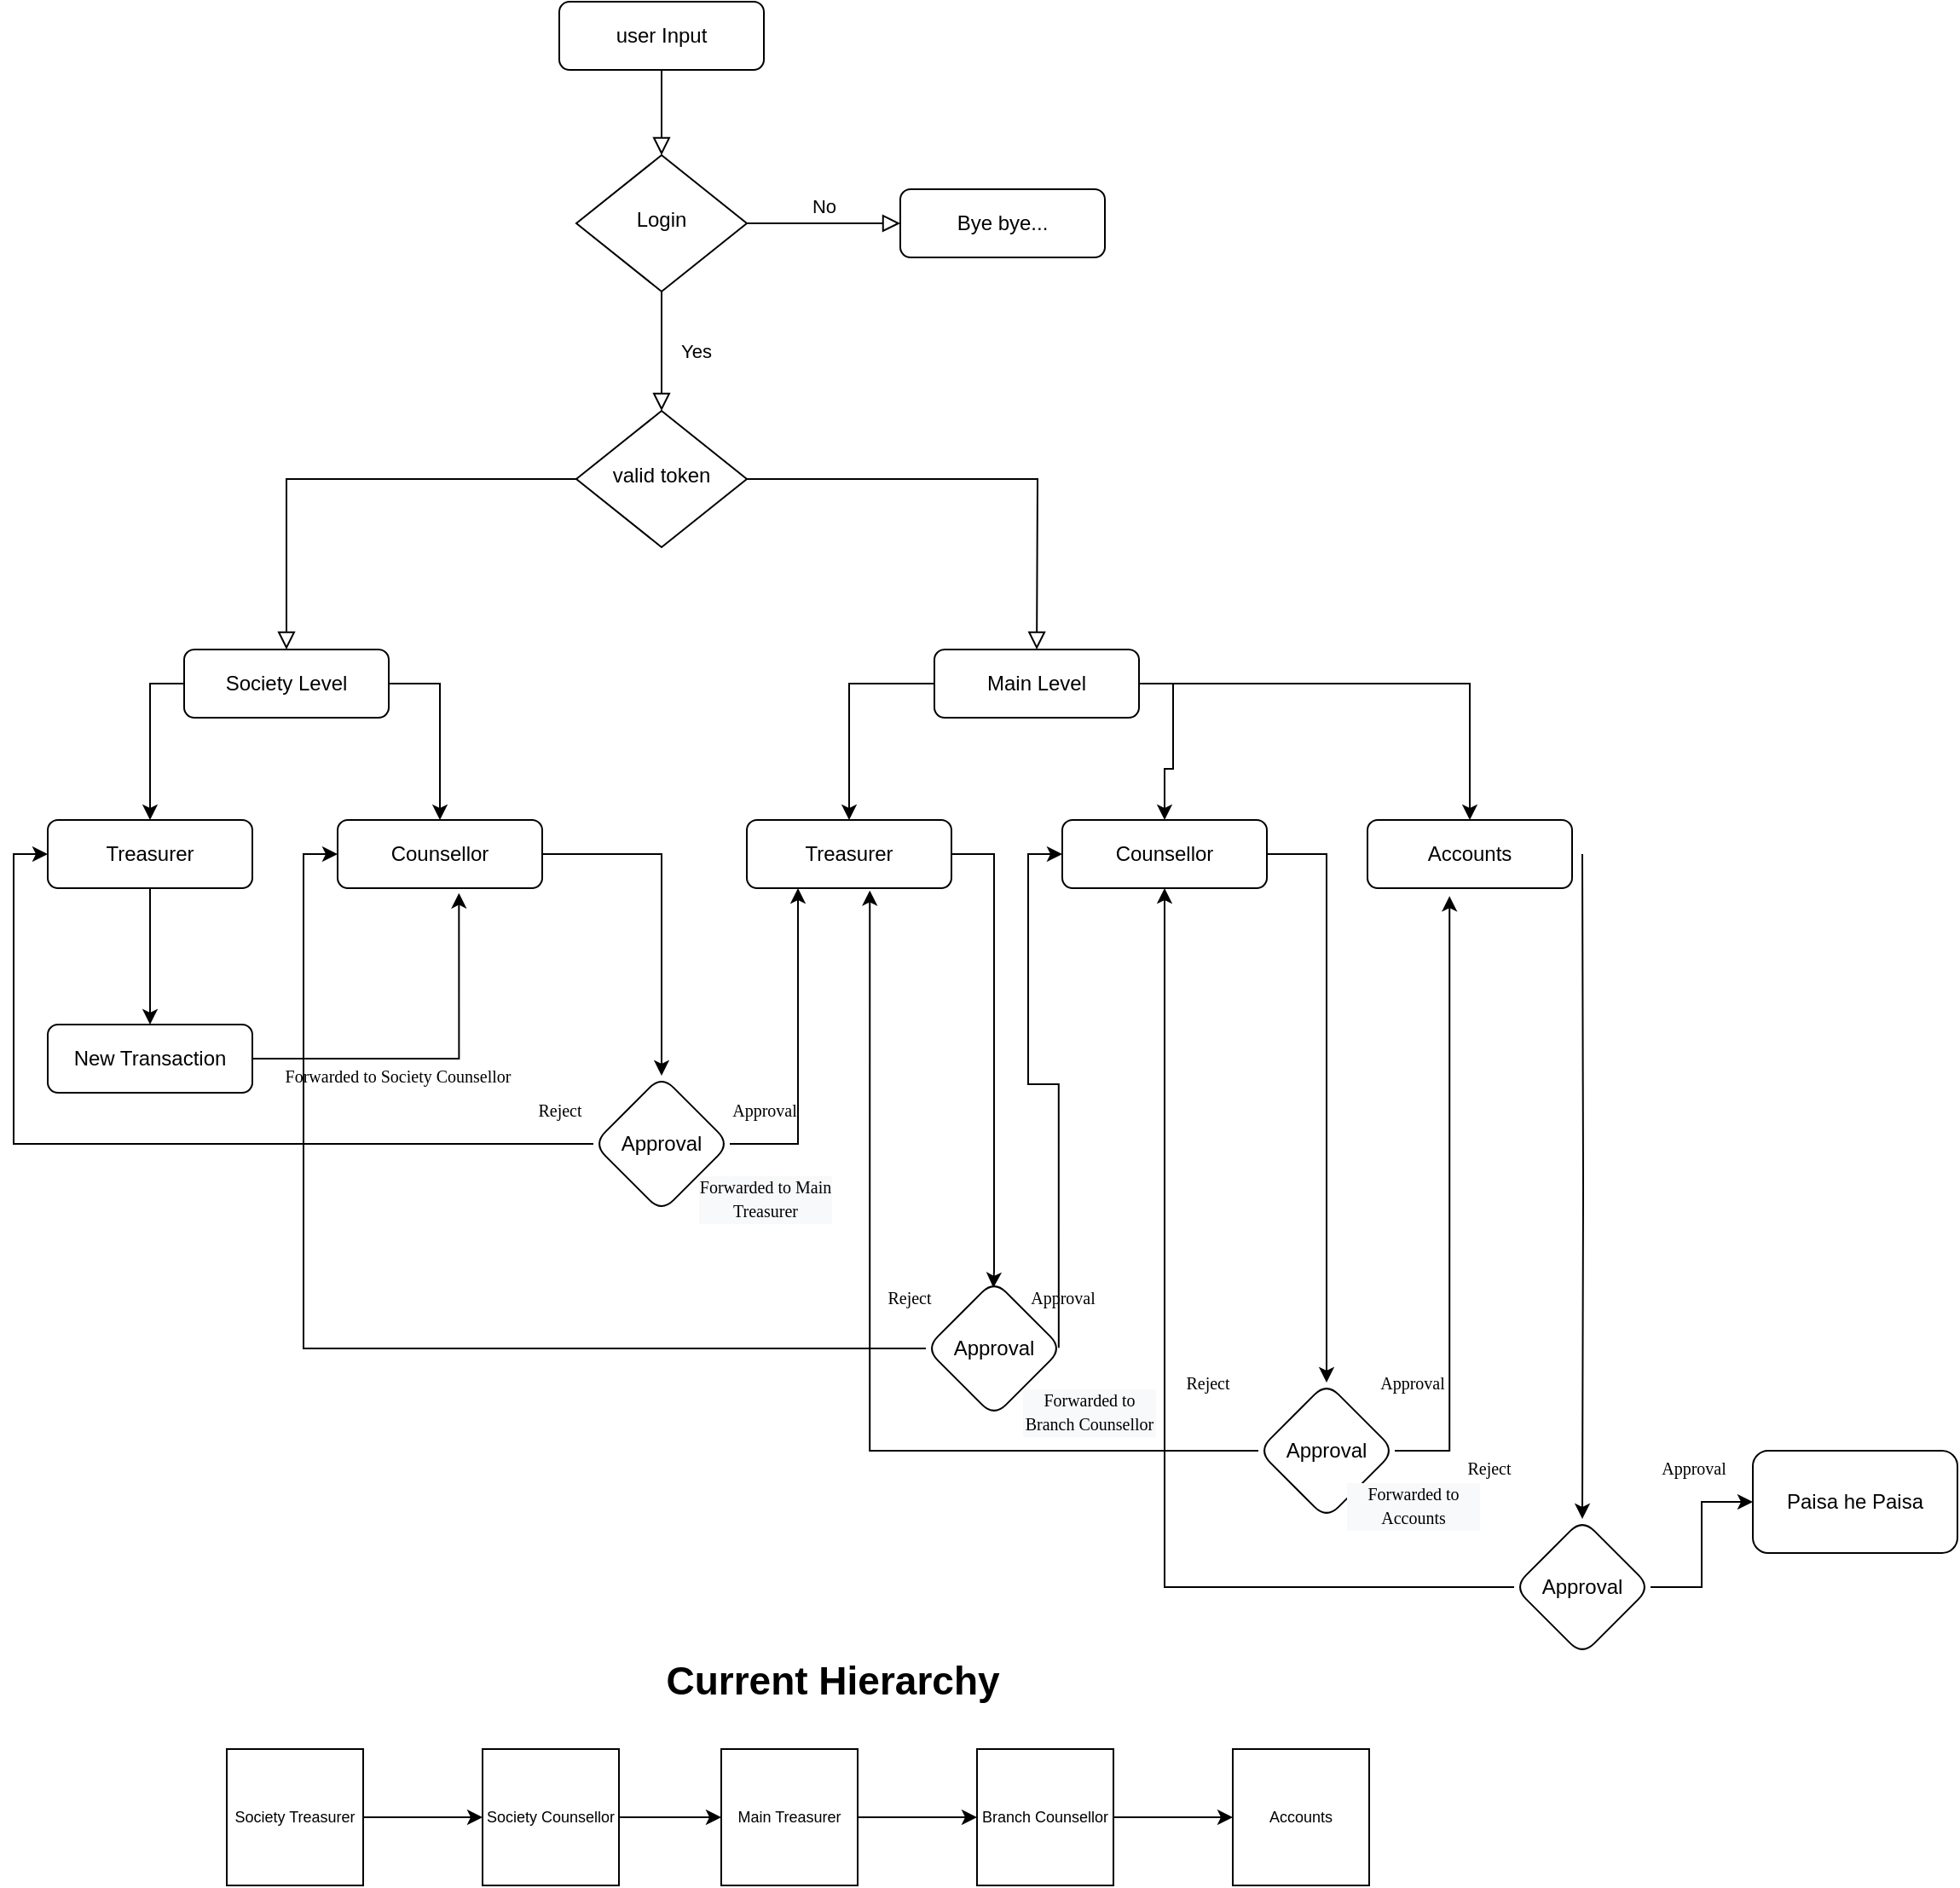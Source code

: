 <mxfile version="16.4.0" type="device"><diagram id="C5RBs43oDa-KdzZeNtuy" name="Page-1"><mxGraphModel dx="2246" dy="924" grid="1" gridSize="10" guides="1" tooltips="1" connect="1" arrows="1" fold="1" page="1" pageScale="1" pageWidth="827" pageHeight="1169" math="0" shadow="0"><root><mxCell id="WIyWlLk6GJQsqaUBKTNV-0"/><mxCell id="WIyWlLk6GJQsqaUBKTNV-1" parent="WIyWlLk6GJQsqaUBKTNV-0"/><mxCell id="WIyWlLk6GJQsqaUBKTNV-2" value="" style="rounded=0;html=1;jettySize=auto;orthogonalLoop=1;fontSize=11;endArrow=block;endFill=0;endSize=8;strokeWidth=1;shadow=0;labelBackgroundColor=none;edgeStyle=orthogonalEdgeStyle;entryX=0.5;entryY=0;entryDx=0;entryDy=0;" parent="WIyWlLk6GJQsqaUBKTNV-1" source="WIyWlLk6GJQsqaUBKTNV-3" target="WIyWlLk6GJQsqaUBKTNV-6" edge="1"><mxGeometry relative="1" as="geometry"/></mxCell><mxCell id="WIyWlLk6GJQsqaUBKTNV-3" value="user Input" style="rounded=1;whiteSpace=wrap;html=1;fontSize=12;glass=0;strokeWidth=1;shadow=0;" parent="WIyWlLk6GJQsqaUBKTNV-1" vertex="1"><mxGeometry x="-60" y="170" width="120" height="40" as="geometry"/></mxCell><mxCell id="WIyWlLk6GJQsqaUBKTNV-4" value="Yes" style="rounded=0;html=1;jettySize=auto;orthogonalLoop=1;fontSize=11;endArrow=block;endFill=0;endSize=8;strokeWidth=1;shadow=0;labelBackgroundColor=none;edgeStyle=orthogonalEdgeStyle;" parent="WIyWlLk6GJQsqaUBKTNV-1" source="WIyWlLk6GJQsqaUBKTNV-6" target="WIyWlLk6GJQsqaUBKTNV-10" edge="1"><mxGeometry y="20" relative="1" as="geometry"><mxPoint as="offset"/></mxGeometry></mxCell><mxCell id="WIyWlLk6GJQsqaUBKTNV-5" value="No" style="edgeStyle=orthogonalEdgeStyle;rounded=0;html=1;jettySize=auto;orthogonalLoop=1;fontSize=11;endArrow=block;endFill=0;endSize=8;strokeWidth=1;shadow=0;labelBackgroundColor=none;" parent="WIyWlLk6GJQsqaUBKTNV-1" source="WIyWlLk6GJQsqaUBKTNV-6" target="WIyWlLk6GJQsqaUBKTNV-7" edge="1"><mxGeometry y="10" relative="1" as="geometry"><mxPoint as="offset"/></mxGeometry></mxCell><mxCell id="WIyWlLk6GJQsqaUBKTNV-6" value="Login" style="rhombus;whiteSpace=wrap;html=1;shadow=0;fontFamily=Helvetica;fontSize=12;align=center;strokeWidth=1;spacing=6;spacingTop=-4;" parent="WIyWlLk6GJQsqaUBKTNV-1" vertex="1"><mxGeometry x="-50" y="260" width="100" height="80" as="geometry"/></mxCell><mxCell id="WIyWlLk6GJQsqaUBKTNV-7" value="Bye bye..." style="rounded=1;whiteSpace=wrap;html=1;fontSize=12;glass=0;strokeWidth=1;shadow=0;" parent="WIyWlLk6GJQsqaUBKTNV-1" vertex="1"><mxGeometry x="140" y="280" width="120" height="40" as="geometry"/></mxCell><mxCell id="WIyWlLk6GJQsqaUBKTNV-8" value="" style="rounded=0;html=1;jettySize=auto;orthogonalLoop=1;fontSize=11;endArrow=block;endFill=0;endSize=8;strokeWidth=1;shadow=0;labelBackgroundColor=none;edgeStyle=orthogonalEdgeStyle;" parent="WIyWlLk6GJQsqaUBKTNV-1" source="WIyWlLk6GJQsqaUBKTNV-10" target="WIyWlLk6GJQsqaUBKTNV-11" edge="1"><mxGeometry x="0.333" y="20" relative="1" as="geometry"><mxPoint as="offset"/></mxGeometry></mxCell><mxCell id="WIyWlLk6GJQsqaUBKTNV-9" value="" style="edgeStyle=orthogonalEdgeStyle;rounded=0;html=1;jettySize=auto;orthogonalLoop=1;fontSize=11;endArrow=block;endFill=0;endSize=8;strokeWidth=1;shadow=0;labelBackgroundColor=none;" parent="WIyWlLk6GJQsqaUBKTNV-1" source="WIyWlLk6GJQsqaUBKTNV-10" edge="1"><mxGeometry y="10" relative="1" as="geometry"><mxPoint as="offset"/><mxPoint x="220.034" y="550" as="targetPoint"/></mxGeometry></mxCell><mxCell id="WIyWlLk6GJQsqaUBKTNV-10" value="valid token" style="rhombus;whiteSpace=wrap;html=1;shadow=0;fontFamily=Helvetica;fontSize=12;align=center;strokeWidth=1;spacing=6;spacingTop=-4;" parent="WIyWlLk6GJQsqaUBKTNV-1" vertex="1"><mxGeometry x="-50" y="410" width="100" height="80" as="geometry"/></mxCell><mxCell id="Lgfw9CkDR_t2d4AEN8q9-6" style="edgeStyle=orthogonalEdgeStyle;rounded=0;orthogonalLoop=1;jettySize=auto;html=1;exitX=1;exitY=0.5;exitDx=0;exitDy=0;entryX=0.5;entryY=0;entryDx=0;entryDy=0;fontSize=9;" parent="WIyWlLk6GJQsqaUBKTNV-1" source="WIyWlLk6GJQsqaUBKTNV-11" target="Lgfw9CkDR_t2d4AEN8q9-5" edge="1"><mxGeometry relative="1" as="geometry"/></mxCell><mxCell id="Lgfw9CkDR_t2d4AEN8q9-7" style="edgeStyle=orthogonalEdgeStyle;rounded=0;orthogonalLoop=1;jettySize=auto;html=1;exitX=0;exitY=0.5;exitDx=0;exitDy=0;fontSize=9;" parent="WIyWlLk6GJQsqaUBKTNV-1" source="WIyWlLk6GJQsqaUBKTNV-11" target="Lgfw9CkDR_t2d4AEN8q9-4" edge="1"><mxGeometry relative="1" as="geometry"/></mxCell><mxCell id="WIyWlLk6GJQsqaUBKTNV-11" value="Society Level" style="rounded=1;whiteSpace=wrap;html=1;fontSize=12;glass=0;strokeWidth=1;shadow=0;" parent="WIyWlLk6GJQsqaUBKTNV-1" vertex="1"><mxGeometry x="-280" y="550" width="120" height="40" as="geometry"/></mxCell><mxCell id="Lgfw9CkDR_t2d4AEN8q9-28" value="" style="edgeStyle=orthogonalEdgeStyle;rounded=0;orthogonalLoop=1;jettySize=auto;html=1;fontFamily=Times New Roman;fontSize=23;" parent="WIyWlLk6GJQsqaUBKTNV-1" source="Lgfw9CkDR_t2d4AEN8q9-4" target="Lgfw9CkDR_t2d4AEN8q9-27" edge="1"><mxGeometry relative="1" as="geometry"/></mxCell><mxCell id="Lgfw9CkDR_t2d4AEN8q9-4" value="Treasurer" style="rounded=1;whiteSpace=wrap;html=1;fontSize=12;glass=0;strokeWidth=1;shadow=0;" parent="WIyWlLk6GJQsqaUBKTNV-1" vertex="1"><mxGeometry x="-360" y="650" width="120" height="40" as="geometry"/></mxCell><mxCell id="Lgfw9CkDR_t2d4AEN8q9-32" value="" style="edgeStyle=orthogonalEdgeStyle;rounded=0;orthogonalLoop=1;jettySize=auto;html=1;fontFamily=Times New Roman;fontSize=10;" parent="WIyWlLk6GJQsqaUBKTNV-1" source="Lgfw9CkDR_t2d4AEN8q9-5" target="Lgfw9CkDR_t2d4AEN8q9-31" edge="1"><mxGeometry relative="1" as="geometry"/></mxCell><mxCell id="Lgfw9CkDR_t2d4AEN8q9-5" value="Counsellor" style="rounded=1;whiteSpace=wrap;html=1;fontSize=12;glass=0;strokeWidth=1;shadow=0;" parent="WIyWlLk6GJQsqaUBKTNV-1" vertex="1"><mxGeometry x="-190" y="650" width="120" height="40" as="geometry"/></mxCell><mxCell id="Lgfw9CkDR_t2d4AEN8q9-8" style="edgeStyle=orthogonalEdgeStyle;rounded=0;orthogonalLoop=1;jettySize=auto;html=1;exitX=1;exitY=0.5;exitDx=0;exitDy=0;entryX=0.5;entryY=0;entryDx=0;entryDy=0;fontSize=9;" parent="WIyWlLk6GJQsqaUBKTNV-1" source="Lgfw9CkDR_t2d4AEN8q9-10" target="Lgfw9CkDR_t2d4AEN8q9-12" edge="1"><mxGeometry relative="1" as="geometry"/></mxCell><mxCell id="Lgfw9CkDR_t2d4AEN8q9-9" style="edgeStyle=orthogonalEdgeStyle;rounded=0;orthogonalLoop=1;jettySize=auto;html=1;exitX=0;exitY=0.5;exitDx=0;exitDy=0;fontSize=9;" parent="WIyWlLk6GJQsqaUBKTNV-1" source="Lgfw9CkDR_t2d4AEN8q9-10" target="Lgfw9CkDR_t2d4AEN8q9-11" edge="1"><mxGeometry relative="1" as="geometry"/></mxCell><mxCell id="Lgfw9CkDR_t2d4AEN8q9-13" style="edgeStyle=orthogonalEdgeStyle;rounded=0;orthogonalLoop=1;jettySize=auto;html=1;exitX=1;exitY=0.5;exitDx=0;exitDy=0;fontSize=9;entryX=0.5;entryY=0;entryDx=0;entryDy=0;" parent="WIyWlLk6GJQsqaUBKTNV-1" source="Lgfw9CkDR_t2d4AEN8q9-10" target="Lgfw9CkDR_t2d4AEN8q9-14" edge="1"><mxGeometry relative="1" as="geometry"><mxPoint x="420" y="650" as="targetPoint"/></mxGeometry></mxCell><mxCell id="Lgfw9CkDR_t2d4AEN8q9-10" value="Main Level" style="rounded=1;whiteSpace=wrap;html=1;fontSize=12;glass=0;strokeWidth=1;shadow=0;" parent="WIyWlLk6GJQsqaUBKTNV-1" vertex="1"><mxGeometry x="160" y="550" width="120" height="40" as="geometry"/></mxCell><mxCell id="Lgfw9CkDR_t2d4AEN8q9-47" style="edgeStyle=orthogonalEdgeStyle;rounded=0;orthogonalLoop=1;jettySize=auto;html=1;entryX=0.495;entryY=0.055;entryDx=0;entryDy=0;fontFamily=Times New Roman;fontSize=10;exitX=1;exitY=0.5;exitDx=0;exitDy=0;entryPerimeter=0;" parent="WIyWlLk6GJQsqaUBKTNV-1" source="Lgfw9CkDR_t2d4AEN8q9-11" target="Lgfw9CkDR_t2d4AEN8q9-44" edge="1"><mxGeometry relative="1" as="geometry"><Array as="points"><mxPoint x="195" y="670"/><mxPoint x="195" y="914"/></Array></mxGeometry></mxCell><mxCell id="Lgfw9CkDR_t2d4AEN8q9-11" value="Treasurer" style="rounded=1;whiteSpace=wrap;html=1;fontSize=12;glass=0;strokeWidth=1;shadow=0;" parent="WIyWlLk6GJQsqaUBKTNV-1" vertex="1"><mxGeometry x="50" y="650" width="120" height="40" as="geometry"/></mxCell><mxCell id="Lgfw9CkDR_t2d4AEN8q9-54" style="edgeStyle=orthogonalEdgeStyle;rounded=0;orthogonalLoop=1;jettySize=auto;html=1;exitX=1;exitY=0.5;exitDx=0;exitDy=0;entryX=0.5;entryY=0;entryDx=0;entryDy=0;labelBackgroundColor=#FF3333;fontFamily=Times New Roman;fontSize=10;" parent="WIyWlLk6GJQsqaUBKTNV-1" source="Lgfw9CkDR_t2d4AEN8q9-12" target="Lgfw9CkDR_t2d4AEN8q9-51" edge="1"><mxGeometry relative="1" as="geometry"/></mxCell><mxCell id="Lgfw9CkDR_t2d4AEN8q9-12" value="Counsellor" style="rounded=1;whiteSpace=wrap;html=1;fontSize=12;glass=0;strokeWidth=1;shadow=0;" parent="WIyWlLk6GJQsqaUBKTNV-1" vertex="1"><mxGeometry x="235" y="650" width="120" height="40" as="geometry"/></mxCell><mxCell id="Lgfw9CkDR_t2d4AEN8q9-60" style="edgeStyle=orthogonalEdgeStyle;rounded=0;orthogonalLoop=1;jettySize=auto;html=1;entryX=0.5;entryY=0;entryDx=0;entryDy=0;labelBackgroundColor=#FF3333;fontFamily=Times New Roman;fontSize=10;" parent="WIyWlLk6GJQsqaUBKTNV-1" target="Lgfw9CkDR_t2d4AEN8q9-56" edge="1"><mxGeometry relative="1" as="geometry"><mxPoint x="540" y="670" as="sourcePoint"/></mxGeometry></mxCell><mxCell id="Lgfw9CkDR_t2d4AEN8q9-14" value="Accounts" style="rounded=1;whiteSpace=wrap;html=1;fontSize=12;glass=0;strokeWidth=1;shadow=0;" parent="WIyWlLk6GJQsqaUBKTNV-1" vertex="1"><mxGeometry x="414" y="650" width="120" height="40" as="geometry"/></mxCell><mxCell id="Lgfw9CkDR_t2d4AEN8q9-20" style="edgeStyle=orthogonalEdgeStyle;rounded=0;orthogonalLoop=1;jettySize=auto;html=1;fontSize=9;" parent="WIyWlLk6GJQsqaUBKTNV-1" source="Lgfw9CkDR_t2d4AEN8q9-15" target="Lgfw9CkDR_t2d4AEN8q9-16" edge="1"><mxGeometry relative="1" as="geometry"/></mxCell><mxCell id="Lgfw9CkDR_t2d4AEN8q9-15" value="Society Treasurer" style="whiteSpace=wrap;html=1;aspect=fixed;fontSize=9;" parent="WIyWlLk6GJQsqaUBKTNV-1" vertex="1"><mxGeometry x="-255" y="1195" width="80" height="80" as="geometry"/></mxCell><mxCell id="Lgfw9CkDR_t2d4AEN8q9-21" style="edgeStyle=orthogonalEdgeStyle;rounded=0;orthogonalLoop=1;jettySize=auto;html=1;entryX=0;entryY=0.5;entryDx=0;entryDy=0;fontSize=9;" parent="WIyWlLk6GJQsqaUBKTNV-1" source="Lgfw9CkDR_t2d4AEN8q9-16" target="Lgfw9CkDR_t2d4AEN8q9-18" edge="1"><mxGeometry relative="1" as="geometry"/></mxCell><mxCell id="Lgfw9CkDR_t2d4AEN8q9-16" value="Society Counsellor" style="whiteSpace=wrap;html=1;aspect=fixed;fontSize=9;" parent="WIyWlLk6GJQsqaUBKTNV-1" vertex="1"><mxGeometry x="-105" y="1195" width="80" height="80" as="geometry"/></mxCell><mxCell id="Lgfw9CkDR_t2d4AEN8q9-17" value="Accounts" style="whiteSpace=wrap;html=1;aspect=fixed;fontSize=9;" parent="WIyWlLk6GJQsqaUBKTNV-1" vertex="1"><mxGeometry x="335" y="1195" width="80" height="80" as="geometry"/></mxCell><mxCell id="Lgfw9CkDR_t2d4AEN8q9-22" style="edgeStyle=orthogonalEdgeStyle;rounded=0;orthogonalLoop=1;jettySize=auto;html=1;fontSize=9;" parent="WIyWlLk6GJQsqaUBKTNV-1" source="Lgfw9CkDR_t2d4AEN8q9-18" target="Lgfw9CkDR_t2d4AEN8q9-19" edge="1"><mxGeometry relative="1" as="geometry"/></mxCell><mxCell id="Lgfw9CkDR_t2d4AEN8q9-18" value="Main Treasurer" style="whiteSpace=wrap;html=1;aspect=fixed;fontSize=9;" parent="WIyWlLk6GJQsqaUBKTNV-1" vertex="1"><mxGeometry x="35" y="1195" width="80" height="80" as="geometry"/></mxCell><mxCell id="Lgfw9CkDR_t2d4AEN8q9-23" style="edgeStyle=orthogonalEdgeStyle;rounded=0;orthogonalLoop=1;jettySize=auto;html=1;exitX=1;exitY=0.5;exitDx=0;exitDy=0;entryX=0;entryY=0.5;entryDx=0;entryDy=0;fontSize=9;" parent="WIyWlLk6GJQsqaUBKTNV-1" source="Lgfw9CkDR_t2d4AEN8q9-19" target="Lgfw9CkDR_t2d4AEN8q9-17" edge="1"><mxGeometry relative="1" as="geometry"/></mxCell><mxCell id="Lgfw9CkDR_t2d4AEN8q9-19" value="Branch Counsellor" style="whiteSpace=wrap;html=1;aspect=fixed;fontSize=9;" parent="WIyWlLk6GJQsqaUBKTNV-1" vertex="1"><mxGeometry x="185" y="1195" width="80" height="80" as="geometry"/></mxCell><mxCell id="Lgfw9CkDR_t2d4AEN8q9-24" value="&lt;h1 style=&quot;font-size: 23px&quot;&gt;Current Hierarchy&lt;/h1&gt;" style="text;html=1;align=center;verticalAlign=middle;resizable=0;points=[];autosize=1;strokeColor=none;fillColor=none;fontSize=9;" parent="WIyWlLk6GJQsqaUBKTNV-1" vertex="1"><mxGeometry x="-5" y="1130" width="210" height="50" as="geometry"/></mxCell><mxCell id="Lgfw9CkDR_t2d4AEN8q9-29" style="edgeStyle=orthogonalEdgeStyle;rounded=0;orthogonalLoop=1;jettySize=auto;html=1;entryX=0.593;entryY=1.071;entryDx=0;entryDy=0;entryPerimeter=0;fontFamily=Times New Roman;fontSize=23;" parent="WIyWlLk6GJQsqaUBKTNV-1" source="Lgfw9CkDR_t2d4AEN8q9-27" target="Lgfw9CkDR_t2d4AEN8q9-5" edge="1"><mxGeometry relative="1" as="geometry"/></mxCell><mxCell id="Lgfw9CkDR_t2d4AEN8q9-27" value="New Transaction" style="rounded=1;whiteSpace=wrap;html=1;fontSize=12;glass=0;strokeWidth=1;shadow=0;" parent="WIyWlLk6GJQsqaUBKTNV-1" vertex="1"><mxGeometry x="-360" y="770" width="120" height="40" as="geometry"/></mxCell><mxCell id="Lgfw9CkDR_t2d4AEN8q9-30" value="&lt;h3&gt;&lt;font style=&quot;font-size: 10px ; font-weight: normal&quot;&gt;Forwarded to Society Counsellor&lt;/font&gt;&lt;/h3&gt;" style="text;html=1;align=center;verticalAlign=middle;resizable=0;points=[];autosize=1;strokeColor=none;fillColor=none;fontSize=23;fontFamily=Times New Roman;" parent="WIyWlLk6GJQsqaUBKTNV-1" vertex="1"><mxGeometry x="-230" y="750" width="150" height="90" as="geometry"/></mxCell><mxCell id="Lgfw9CkDR_t2d4AEN8q9-35" style="edgeStyle=orthogonalEdgeStyle;rounded=0;orthogonalLoop=1;jettySize=auto;html=1;entryX=0;entryY=0.5;entryDx=0;entryDy=0;fontFamily=Times New Roman;fontSize=10;" parent="WIyWlLk6GJQsqaUBKTNV-1" source="Lgfw9CkDR_t2d4AEN8q9-31" target="Lgfw9CkDR_t2d4AEN8q9-4" edge="1"><mxGeometry relative="1" as="geometry"/></mxCell><mxCell id="Lgfw9CkDR_t2d4AEN8q9-38" style="edgeStyle=orthogonalEdgeStyle;rounded=0;orthogonalLoop=1;jettySize=auto;html=1;entryX=0.25;entryY=1;entryDx=0;entryDy=0;fontFamily=Times New Roman;fontSize=10;" parent="WIyWlLk6GJQsqaUBKTNV-1" source="Lgfw9CkDR_t2d4AEN8q9-31" target="Lgfw9CkDR_t2d4AEN8q9-11" edge="1"><mxGeometry relative="1" as="geometry"/></mxCell><mxCell id="Lgfw9CkDR_t2d4AEN8q9-31" value="Approval" style="rhombus;whiteSpace=wrap;html=1;rounded=1;glass=0;strokeWidth=1;shadow=0;" parent="WIyWlLk6GJQsqaUBKTNV-1" vertex="1"><mxGeometry x="-40" y="800" width="80" height="80" as="geometry"/></mxCell><mxCell id="Lgfw9CkDR_t2d4AEN8q9-36" value="Reject" style="text;html=1;align=center;verticalAlign=middle;resizable=0;points=[];autosize=1;strokeColor=none;fillColor=none;fontSize=10;fontFamily=Times New Roman;" parent="WIyWlLk6GJQsqaUBKTNV-1" vertex="1"><mxGeometry x="-80" y="810" width="40" height="20" as="geometry"/></mxCell><mxCell id="Lgfw9CkDR_t2d4AEN8q9-37" value="Approval" style="text;html=1;align=center;verticalAlign=middle;resizable=0;points=[];autosize=1;strokeColor=none;fillColor=none;fontSize=10;fontFamily=Times New Roman;" parent="WIyWlLk6GJQsqaUBKTNV-1" vertex="1"><mxGeometry x="35" y="810" width="50" height="20" as="geometry"/></mxCell><mxCell id="Lgfw9CkDR_t2d4AEN8q9-49" style="edgeStyle=orthogonalEdgeStyle;rounded=0;orthogonalLoop=1;jettySize=auto;html=1;fontFamily=Times New Roman;fontSize=10;entryX=0;entryY=0.5;entryDx=0;entryDy=0;labelBackgroundColor=#FF3333;" parent="WIyWlLk6GJQsqaUBKTNV-1" source="Lgfw9CkDR_t2d4AEN8q9-44" target="Lgfw9CkDR_t2d4AEN8q9-5" edge="1"><mxGeometry relative="1" as="geometry"><mxPoint x="-50" y="930" as="targetPoint"/></mxGeometry></mxCell><mxCell id="Lgfw9CkDR_t2d4AEN8q9-44" value="Approval" style="rhombus;whiteSpace=wrap;html=1;rounded=1;glass=0;strokeWidth=1;shadow=0;" parent="WIyWlLk6GJQsqaUBKTNV-1" vertex="1"><mxGeometry x="155" y="920" width="80" height="80" as="geometry"/></mxCell><mxCell id="Lgfw9CkDR_t2d4AEN8q9-45" value="Reject" style="text;html=1;align=center;verticalAlign=middle;resizable=0;points=[];autosize=1;strokeColor=none;fillColor=none;fontSize=10;fontFamily=Times New Roman;" parent="WIyWlLk6GJQsqaUBKTNV-1" vertex="1"><mxGeometry x="125" y="920" width="40" height="20" as="geometry"/></mxCell><mxCell id="Lgfw9CkDR_t2d4AEN8q9-50" style="edgeStyle=orthogonalEdgeStyle;rounded=0;orthogonalLoop=1;jettySize=auto;html=1;entryX=0;entryY=0.5;entryDx=0;entryDy=0;labelBackgroundColor=#FF3333;fontFamily=Times New Roman;fontSize=10;exitX=0.974;exitY=0.495;exitDx=0;exitDy=0;exitPerimeter=0;" parent="WIyWlLk6GJQsqaUBKTNV-1" source="Lgfw9CkDR_t2d4AEN8q9-44" target="Lgfw9CkDR_t2d4AEN8q9-12" edge="1"><mxGeometry relative="1" as="geometry"/></mxCell><mxCell id="Lgfw9CkDR_t2d4AEN8q9-46" value="Approval" style="text;html=1;align=center;verticalAlign=middle;resizable=0;points=[];autosize=1;strokeColor=none;fillColor=none;fontSize=10;fontFamily=Times New Roman;" parent="WIyWlLk6GJQsqaUBKTNV-1" vertex="1"><mxGeometry x="210" y="920" width="50" height="20" as="geometry"/></mxCell><mxCell id="Lgfw9CkDR_t2d4AEN8q9-55" style="edgeStyle=orthogonalEdgeStyle;rounded=0;orthogonalLoop=1;jettySize=auto;html=1;entryX=0.601;entryY=1.033;entryDx=0;entryDy=0;entryPerimeter=0;labelBackgroundColor=#FF3333;fontFamily=Times New Roman;fontSize=10;" parent="WIyWlLk6GJQsqaUBKTNV-1" source="Lgfw9CkDR_t2d4AEN8q9-51" target="Lgfw9CkDR_t2d4AEN8q9-11" edge="1"><mxGeometry relative="1" as="geometry"/></mxCell><mxCell id="Lgfw9CkDR_t2d4AEN8q9-59" style="edgeStyle=orthogonalEdgeStyle;rounded=0;orthogonalLoop=1;jettySize=auto;html=1;exitX=1;exitY=0.5;exitDx=0;exitDy=0;entryX=0.401;entryY=1.117;entryDx=0;entryDy=0;entryPerimeter=0;labelBackgroundColor=#FF3333;fontFamily=Times New Roman;fontSize=10;" parent="WIyWlLk6GJQsqaUBKTNV-1" source="Lgfw9CkDR_t2d4AEN8q9-51" target="Lgfw9CkDR_t2d4AEN8q9-14" edge="1"><mxGeometry relative="1" as="geometry"/></mxCell><mxCell id="Lgfw9CkDR_t2d4AEN8q9-51" value="Approval" style="rhombus;whiteSpace=wrap;html=1;rounded=1;glass=0;strokeWidth=1;shadow=0;" parent="WIyWlLk6GJQsqaUBKTNV-1" vertex="1"><mxGeometry x="350" y="980" width="80" height="80" as="geometry"/></mxCell><mxCell id="Lgfw9CkDR_t2d4AEN8q9-52" value="Reject" style="text;html=1;align=center;verticalAlign=middle;resizable=0;points=[];autosize=1;strokeColor=none;fillColor=none;fontSize=10;fontFamily=Times New Roman;" parent="WIyWlLk6GJQsqaUBKTNV-1" vertex="1"><mxGeometry x="300" y="970" width="40" height="20" as="geometry"/></mxCell><mxCell id="Lgfw9CkDR_t2d4AEN8q9-53" value="Approval" style="text;html=1;align=center;verticalAlign=middle;resizable=0;points=[];autosize=1;strokeColor=none;fillColor=none;fontSize=10;fontFamily=Times New Roman;" parent="WIyWlLk6GJQsqaUBKTNV-1" vertex="1"><mxGeometry x="415" y="970" width="50" height="20" as="geometry"/></mxCell><mxCell id="Lgfw9CkDR_t2d4AEN8q9-61" style="edgeStyle=orthogonalEdgeStyle;rounded=0;orthogonalLoop=1;jettySize=auto;html=1;entryX=0.5;entryY=1;entryDx=0;entryDy=0;labelBackgroundColor=#FF3333;fontFamily=Times New Roman;fontSize=10;" parent="WIyWlLk6GJQsqaUBKTNV-1" source="Lgfw9CkDR_t2d4AEN8q9-56" target="Lgfw9CkDR_t2d4AEN8q9-12" edge="1"><mxGeometry relative="1" as="geometry"/></mxCell><mxCell id="Lgfw9CkDR_t2d4AEN8q9-64" value="" style="edgeStyle=orthogonalEdgeStyle;rounded=0;orthogonalLoop=1;jettySize=auto;html=1;labelBackgroundColor=#FF3333;fontFamily=Times New Roman;fontSize=10;" parent="WIyWlLk6GJQsqaUBKTNV-1" source="Lgfw9CkDR_t2d4AEN8q9-56" target="Lgfw9CkDR_t2d4AEN8q9-63" edge="1"><mxGeometry relative="1" as="geometry"/></mxCell><mxCell id="Lgfw9CkDR_t2d4AEN8q9-56" value="Approval" style="rhombus;whiteSpace=wrap;html=1;rounded=1;glass=0;strokeWidth=1;shadow=0;" parent="WIyWlLk6GJQsqaUBKTNV-1" vertex="1"><mxGeometry x="500" y="1060" width="80" height="80" as="geometry"/></mxCell><mxCell id="Lgfw9CkDR_t2d4AEN8q9-57" value="Reject" style="text;html=1;align=center;verticalAlign=middle;resizable=0;points=[];autosize=1;strokeColor=none;fillColor=none;fontSize=10;fontFamily=Times New Roman;" parent="WIyWlLk6GJQsqaUBKTNV-1" vertex="1"><mxGeometry x="465" y="1020" width="40" height="20" as="geometry"/></mxCell><mxCell id="Lgfw9CkDR_t2d4AEN8q9-58" value="Approval" style="text;html=1;align=center;verticalAlign=middle;resizable=0;points=[];autosize=1;strokeColor=none;fillColor=none;fontSize=10;fontFamily=Times New Roman;" parent="WIyWlLk6GJQsqaUBKTNV-1" vertex="1"><mxGeometry x="580" y="1020" width="50" height="20" as="geometry"/></mxCell><mxCell id="Lgfw9CkDR_t2d4AEN8q9-63" value="Paisa he Paisa" style="whiteSpace=wrap;html=1;rounded=1;glass=0;strokeWidth=1;shadow=0;" parent="WIyWlLk6GJQsqaUBKTNV-1" vertex="1"><mxGeometry x="640" y="1020" width="120" height="60" as="geometry"/></mxCell><mxCell id="Lgfw9CkDR_t2d4AEN8q9-65" value="&lt;h3 style=&quot;color: rgb(0 , 0 , 0) ; font-family: &amp;#34;times new roman&amp;#34; ; font-style: normal ; letter-spacing: normal ; text-align: center ; text-indent: 0px ; text-transform: none ; word-spacing: 0px ; background-color: rgb(248 , 249 , 250)&quot;&gt;&lt;font style=&quot;font-size: 10px ; font-weight: normal&quot;&gt;Forwarded to Branch Counsellor&lt;/font&gt;&lt;/h3&gt;" style="text;whiteSpace=wrap;html=1;fontSize=10;fontFamily=Times New Roman;" parent="WIyWlLk6GJQsqaUBKTNV-1" vertex="1"><mxGeometry x="210" y="965" width="80" height="30" as="geometry"/></mxCell><mxCell id="Lgfw9CkDR_t2d4AEN8q9-66" value="&lt;h3 style=&quot;color: rgb(0, 0, 0); font-family: &amp;quot;times new roman&amp;quot;; font-style: normal; letter-spacing: normal; text-align: center; text-indent: 0px; text-transform: none; word-spacing: 0px; background-color: rgb(248, 249, 250);&quot;&gt;&lt;font style=&quot;font-size: 10px ; font-weight: normal&quot;&gt;Forwarded to Main Treasurer&lt;/font&gt;&lt;/h3&gt;" style="text;whiteSpace=wrap;html=1;fontSize=10;fontFamily=Times New Roman;" parent="WIyWlLk6GJQsqaUBKTNV-1" vertex="1"><mxGeometry x="20" y="840" width="80" height="50" as="geometry"/></mxCell><mxCell id="Lgfw9CkDR_t2d4AEN8q9-68" value="&lt;h3 style=&quot;color: rgb(0 , 0 , 0) ; font-family: &amp;#34;times new roman&amp;#34; ; font-style: normal ; letter-spacing: normal ; text-align: center ; text-indent: 0px ; text-transform: none ; word-spacing: 0px ; background-color: rgb(248 , 249 , 250)&quot;&gt;&lt;font style=&quot;font-size: 10px ; font-weight: normal&quot;&gt;Forwarded to Accounts&lt;/font&gt;&lt;/h3&gt;" style="text;whiteSpace=wrap;html=1;fontSize=10;fontFamily=Times New Roman;" parent="WIyWlLk6GJQsqaUBKTNV-1" vertex="1"><mxGeometry x="400" y="1020" width="80" height="30" as="geometry"/></mxCell></root></mxGraphModel></diagram></mxfile>